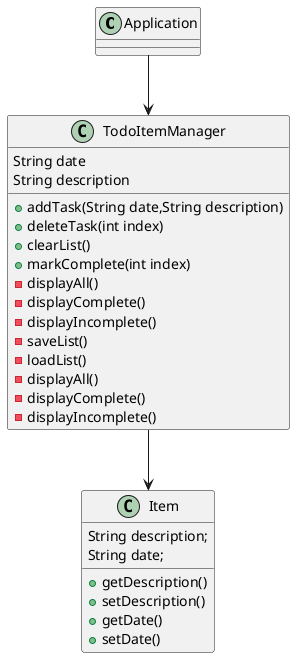 @startuml

Class Application{


}
Class Item{
    String description;
    String date;

    +getDescription()
    +setDescription()
    +getDate()
    +setDate()

}

Class TodoItemManager{
    String date
    String description

    +addTask(String date,String description)
    +deleteTask(int index)
    +clearList()
    +markComplete(int index)
    -displayAll()
    -displayComplete()
    -displayIncomplete()
    -saveList()
    -loadList()


    -displayAll()
    -displayComplete()
    -displayIncomplete()
}


Application --> TodoItemManager

TodoItemManager --> Item
@enduml